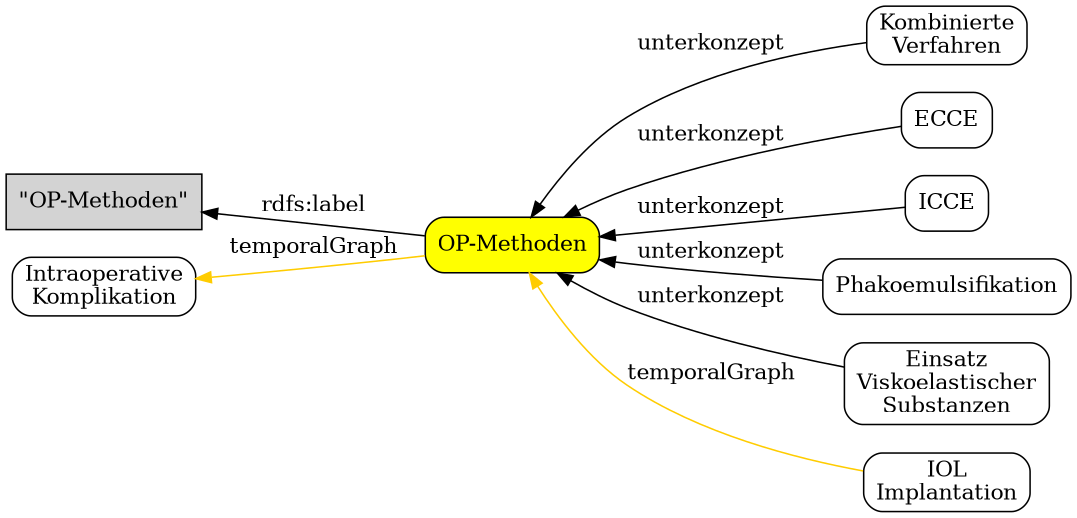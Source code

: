 digraph Konzeptuebersicht {
graph [size="7.18676193!" rankdir="RL"]
"Kombinierte Verfahren"[ URL="http://localhost:8080/KnowWE/Wiki.jsp?page=Kombinierte Verfahren"  shape="box"  style="rounded" label="Kombinierte\nVerfahren\n" ];
"ECCE"[ URL="http://localhost:8080/KnowWE/Wiki.jsp?page=ECCE"  shape="box"  style="rounded" label="ECCE" ];
"ICCE"[ URL="http://localhost:8080/KnowWE/Wiki.jsp?page=ICCE"  shape="box"  style="rounded" label="ICCE" ];
"Phakoemulsifikation"[ URL="http://localhost:8080/KnowWE/Wiki.jsp?page=Phakoemulsifikation"  shape="box"  style="rounded" label="Phakoemulsifikation" ];
"Einsatz Viskoelastischer Substanzen"[ URL="http://localhost:8080/KnowWE/Wiki.jsp?page=Einsatz Viskoelastischer Substanzen"  shape="box"  style="rounded" label="Einsatz\nViskoelastischer\nSubstanzen\n" ];
"IOL Implantation"[ URL="http://localhost:8080/KnowWE/Wiki.jsp?page=IOL Implantation"  shape="box"  style="rounded" label="IOL\nImplantation\n" ];
"OP-Methoden"[ URL="http://localhost:8080/KnowWE/Wiki.jsp?page=OP-Methoden"  shape="box"  style="rounded,filled"  fillcolor="yellow" label="OP-Methoden" ];
"OP-MethodenONTOVIS-LITERAL"[  shape="box"  style="filled"  fillcolor="lightgray" label="&quot;OP-Methoden&quot;" ];
"Intraoperative Komplikation"[ URL="http://localhost:8080/KnowWE/Wiki.jsp?page=Intraoperative Komplikation"  shape="box"  style="rounded" label="Intraoperative\nKomplikation\n" ];
"Kombinierte Verfahren" -> "OP-Methoden" [ label = "unterkonzept" arrowtail="normal"  color="black"  ];
"ECCE" -> "OP-Methoden" [ label = "unterkonzept" arrowtail="normal"  color="black"  ];
"ICCE" -> "OP-Methoden" [ label = "unterkonzept" arrowtail="normal"  color="black"  ];
"Phakoemulsifikation" -> "OP-Methoden" [ label = "unterkonzept" arrowtail="normal"  color="black"  ];
"Einsatz Viskoelastischer Substanzen" -> "OP-Methoden" [ label = "unterkonzept" arrowtail="normal"  color="black"  ];
"IOL Implantation" -> "OP-Methoden" [ label = "temporalGraph" arrowtail="normal"  color="#FFCC00"  ];
"OP-Methoden" -> "OP-MethodenONTOVIS-LITERAL" [ label = "rdfs:label" arrowtail="normal"  color="black"  ];
"OP-Methoden" -> "Intraoperative Komplikation" [ label = "temporalGraph" arrowtail="normal"  color="#FFCC00"  ];
}